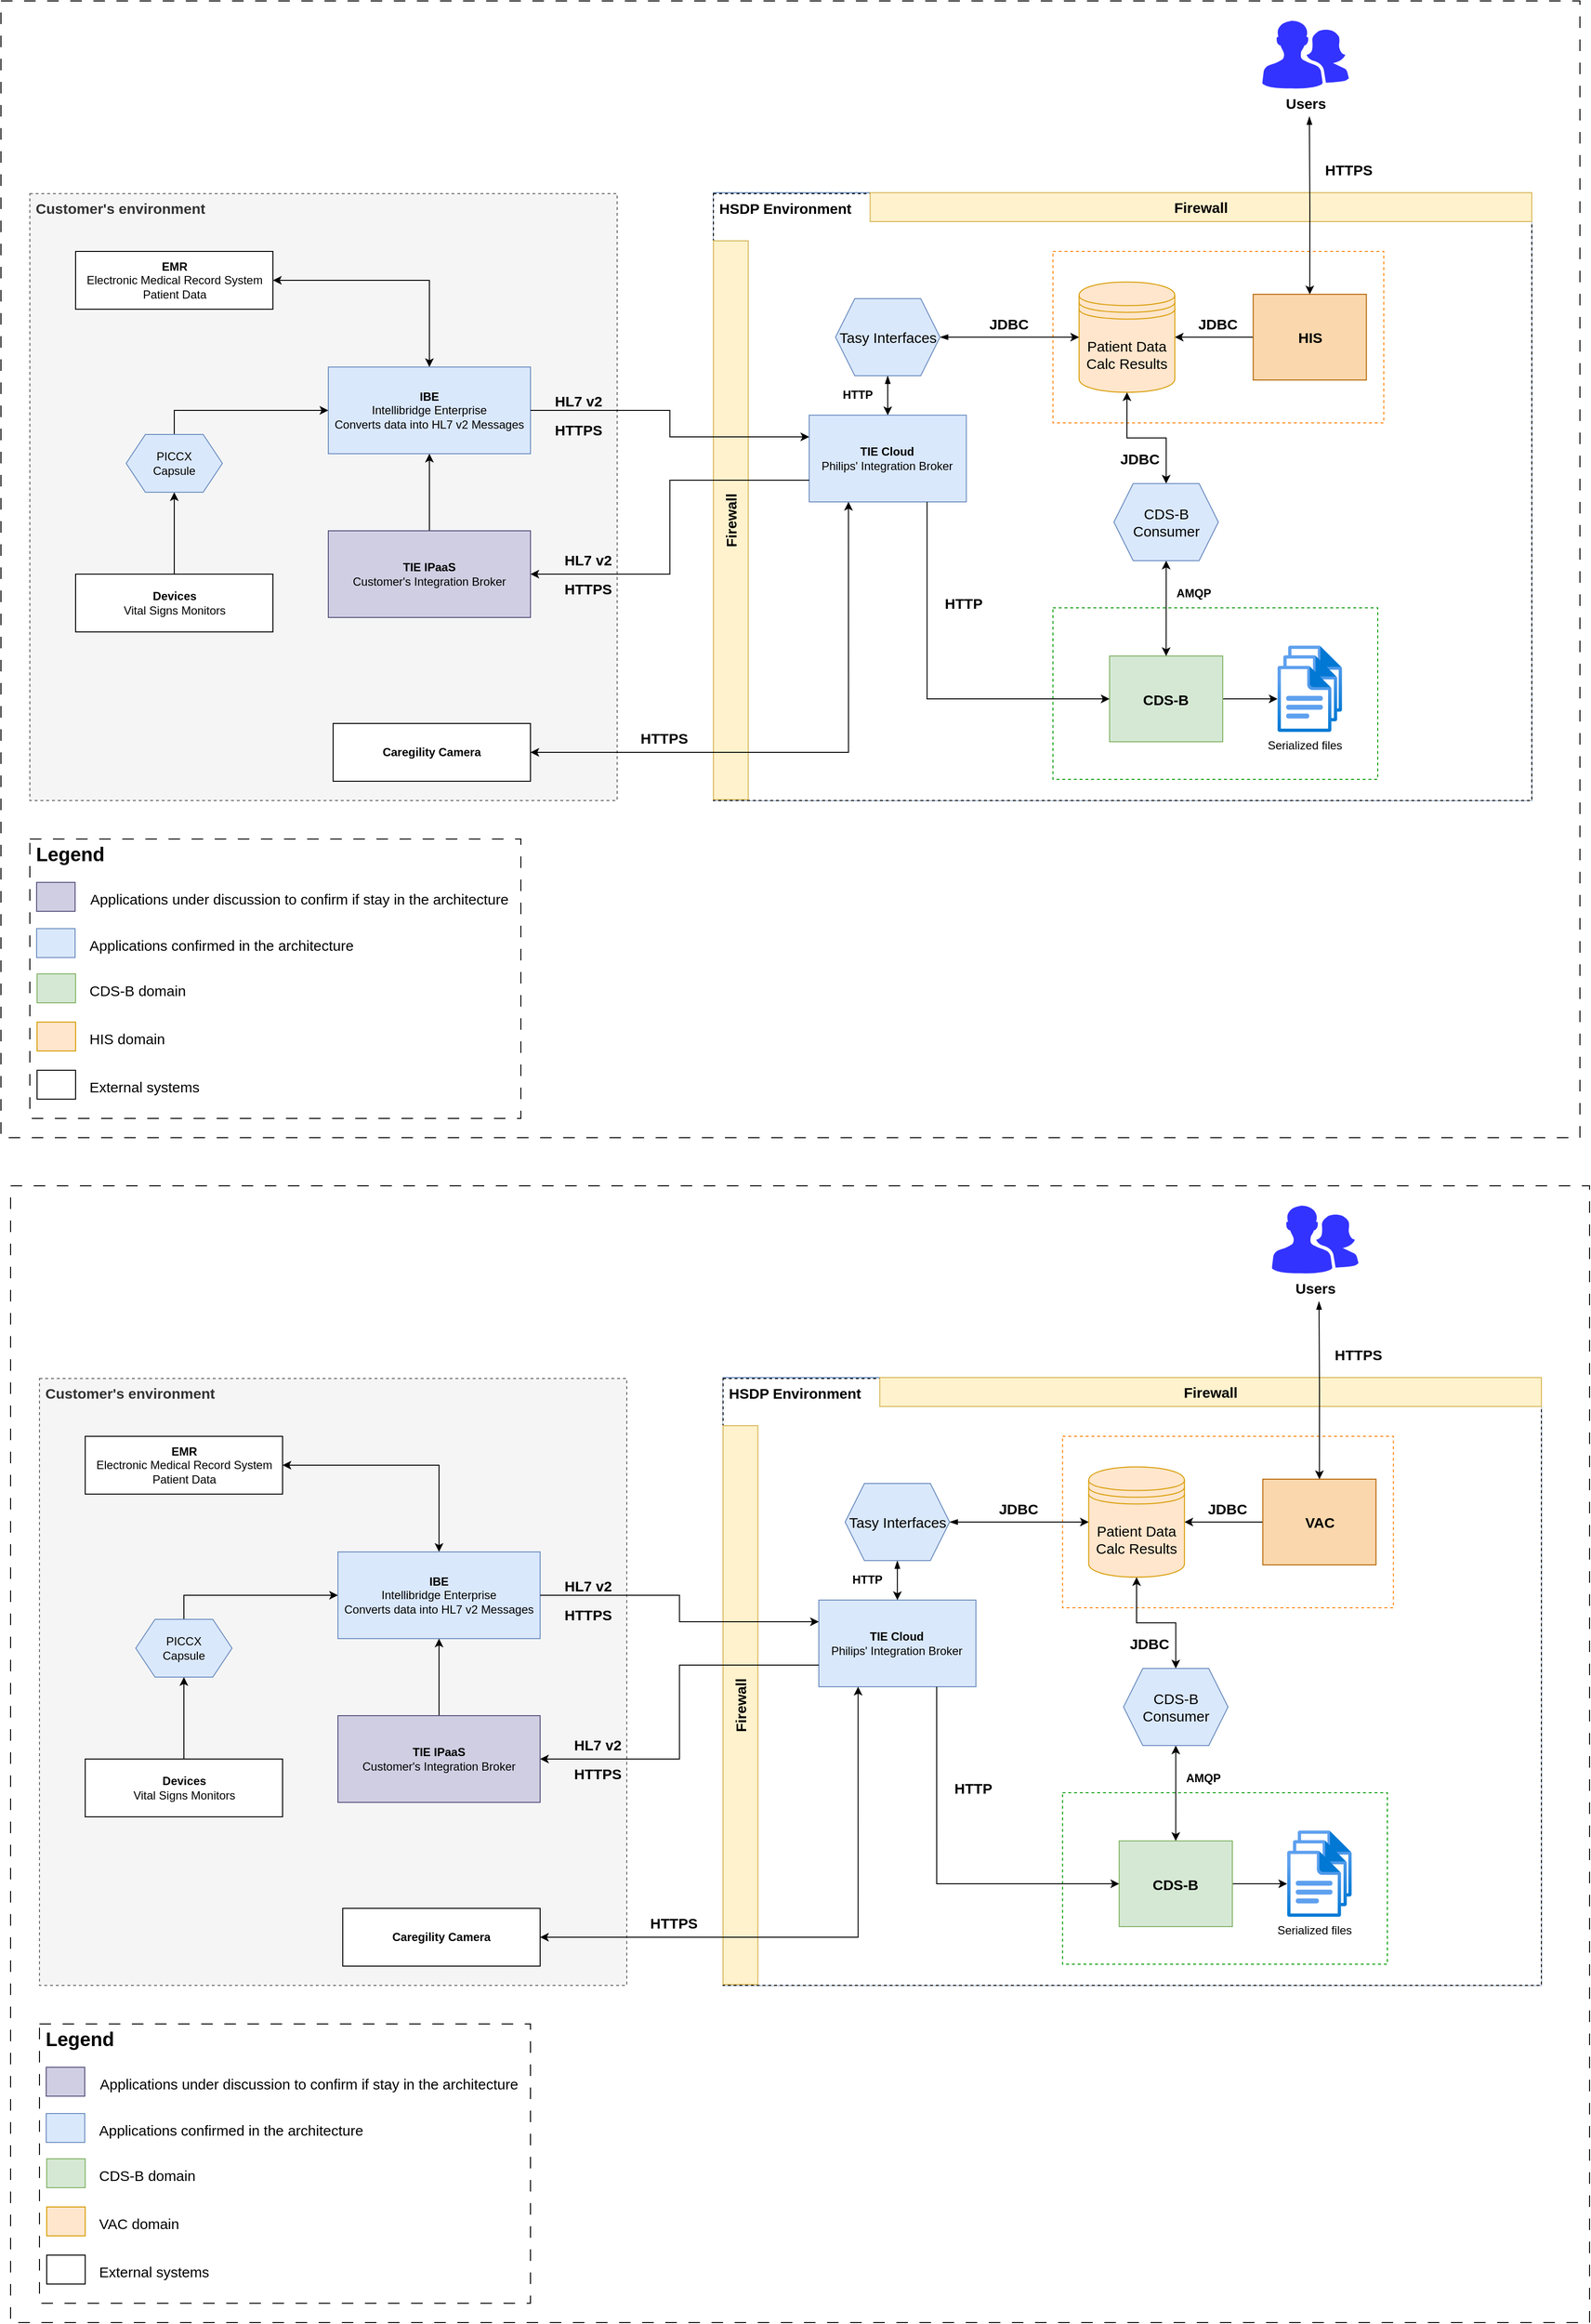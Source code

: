 <mxfile version="21.6.5" type="github">
  <diagram name="Page-1" id="2rehOZDOLB7oGoRyjfem">
    <mxGraphModel dx="1975" dy="1828" grid="1" gridSize="10" guides="1" tooltips="1" connect="1" arrows="1" fold="1" page="1" pageScale="1" pageWidth="850" pageHeight="1100" math="0" shadow="0">
      <root>
        <mxCell id="0" />
        <mxCell id="1" parent="0" />
        <mxCell id="cWXUJNvMqhTuxY0X6Ky5-93" value="" style="rounded=0;whiteSpace=wrap;html=1;dashed=1;dashPattern=12 12;fontSize=15;" parent="1" vertex="1">
          <mxGeometry x="30" y="-130" width="1640" height="1180" as="geometry" />
        </mxCell>
        <mxCell id="cWXUJNvMqhTuxY0X6Ky5-92" value="" style="rounded=0;whiteSpace=wrap;html=1;fontSize=15;dashed=1;dashPattern=12 12;" parent="1" vertex="1">
          <mxGeometry x="60" y="740" width="510" height="290" as="geometry" />
        </mxCell>
        <mxCell id="k68854BvRvZbGaNbNRbs-1" value="&lt;font style=&quot;font-size: 15px;&quot;&gt;&lt;b&gt;&amp;nbsp;Customer&#39;s environment&lt;/b&gt;&lt;/font&gt;" style="rounded=0;whiteSpace=wrap;html=1;dashed=1;horizontal=1;verticalAlign=top;align=left;fillColor=#f5f5f5;strokeColor=#666666;fontColor=#333333;" parent="1" vertex="1">
          <mxGeometry x="60" y="70" width="610" height="630" as="geometry" />
        </mxCell>
        <mxCell id="k68854BvRvZbGaNbNRbs-8" style="edgeStyle=orthogonalEdgeStyle;rounded=0;orthogonalLoop=1;jettySize=auto;html=1;entryX=0.5;entryY=0;entryDx=0;entryDy=0;fillColor=#f8cecc;strokeColor=#000000;startArrow=classic;startFill=1;" parent="1" source="k68854BvRvZbGaNbNRbs-2" target="k68854BvRvZbGaNbNRbs-6" edge="1">
          <mxGeometry relative="1" as="geometry" />
        </mxCell>
        <mxCell id="k68854BvRvZbGaNbNRbs-2" value="&lt;b&gt;EMR&lt;br&gt;&lt;/b&gt;Electronic Medical Record System&lt;br&gt;Patient Data" style="rounded=0;whiteSpace=wrap;html=1;" parent="1" vertex="1">
          <mxGeometry x="107.5" y="130" width="205" height="60" as="geometry" />
        </mxCell>
        <mxCell id="k68854BvRvZbGaNbNRbs-5" style="edgeStyle=orthogonalEdgeStyle;rounded=0;orthogonalLoop=1;jettySize=auto;html=1;entryX=0.5;entryY=1;entryDx=0;entryDy=0;fillColor=#f8cecc;strokeColor=#000000;" parent="1" source="k68854BvRvZbGaNbNRbs-3" target="k68854BvRvZbGaNbNRbs-4" edge="1">
          <mxGeometry relative="1" as="geometry">
            <Array as="points" />
          </mxGeometry>
        </mxCell>
        <mxCell id="k68854BvRvZbGaNbNRbs-3" value="&lt;b&gt;Devices&lt;br&gt;&lt;/b&gt;Vital Signs Monitors" style="rounded=0;whiteSpace=wrap;html=1;" parent="1" vertex="1">
          <mxGeometry x="107.5" y="465" width="205" height="60" as="geometry" />
        </mxCell>
        <mxCell id="cWXUJNvMqhTuxY0X6Ky5-71" style="edgeStyle=orthogonalEdgeStyle;rounded=0;orthogonalLoop=1;jettySize=auto;html=1;entryX=0;entryY=0.5;entryDx=0;entryDy=0;strokeColor=#000000;startArrow=none;startFill=0;endArrow=classic;endFill=1;exitX=0.5;exitY=0;exitDx=0;exitDy=0;" parent="1" source="k68854BvRvZbGaNbNRbs-4" target="k68854BvRvZbGaNbNRbs-6" edge="1">
          <mxGeometry relative="1" as="geometry" />
        </mxCell>
        <mxCell id="k68854BvRvZbGaNbNRbs-4" value="PICCX&lt;br&gt;Capsule" style="shape=hexagon;perimeter=hexagonPerimeter2;whiteSpace=wrap;html=1;fixedSize=1;fillColor=#dae8fc;strokeColor=#6c8ebf;" parent="1" vertex="1">
          <mxGeometry x="160" y="320" width="100" height="60" as="geometry" />
        </mxCell>
        <mxCell id="k68854BvRvZbGaNbNRbs-6" value="&lt;b&gt;IBE&lt;/b&gt;&lt;br&gt;Intellibridge Enterprise&lt;br&gt;Converts data into HL7 v2 Messages" style="rounded=0;whiteSpace=wrap;html=1;fillColor=#dae8fc;strokeColor=#6c8ebf;" parent="1" vertex="1">
          <mxGeometry x="370" y="250" width="210" height="90" as="geometry" />
        </mxCell>
        <mxCell id="I-x-Cp7kE_9jcDLrZ3TF-1" style="edgeStyle=orthogonalEdgeStyle;rounded=0;orthogonalLoop=1;jettySize=auto;html=1;entryX=0.5;entryY=1;entryDx=0;entryDy=0;" edge="1" parent="1" source="k68854BvRvZbGaNbNRbs-9" target="k68854BvRvZbGaNbNRbs-6">
          <mxGeometry relative="1" as="geometry" />
        </mxCell>
        <mxCell id="k68854BvRvZbGaNbNRbs-9" value="&lt;b&gt;TIE IPaaS&lt;/b&gt;&lt;br&gt;Customer&#39;s Integration Broker" style="rounded=0;whiteSpace=wrap;html=1;fillColor=#d0cee2;strokeColor=#56517e;" parent="1" vertex="1">
          <mxGeometry x="370" y="420" width="210" height="90" as="geometry" />
        </mxCell>
        <mxCell id="k68854BvRvZbGaNbNRbs-17" value="" style="group;fillColor=#dae8fc;strokeColor=#6c8ebf;" parent="1" vertex="1" connectable="0">
          <mxGeometry x="770" y="69" width="850" height="631" as="geometry" />
        </mxCell>
        <mxCell id="k68854BvRvZbGaNbNRbs-13" value="&lt;b&gt;&lt;font style=&quot;font-size: 15px;&quot;&gt;&amp;nbsp;HSDP Environment&lt;/font&gt;&lt;/b&gt;" style="rounded=0;whiteSpace=wrap;html=1;dashed=1;horizontal=1;verticalAlign=top;align=left;" parent="k68854BvRvZbGaNbNRbs-17" vertex="1">
          <mxGeometry y="1" width="850" height="630" as="geometry" />
        </mxCell>
        <mxCell id="k68854BvRvZbGaNbNRbs-15" value="&lt;font style=&quot;font-size: 15px;&quot;&gt;&lt;b&gt;Firewall&lt;/b&gt;&lt;/font&gt;" style="rounded=0;whiteSpace=wrap;html=1;fontSize=10;horizontal=0;fillColor=#fff2cc;strokeColor=#d6b656;" parent="k68854BvRvZbGaNbNRbs-17" vertex="1">
          <mxGeometry y="50" width="36.17" height="580" as="geometry" />
        </mxCell>
        <mxCell id="k68854BvRvZbGaNbNRbs-16" value="&lt;font style=&quot;font-size: 15px;&quot;&gt;&lt;b&gt;Firewall&lt;/b&gt;&lt;/font&gt;" style="rounded=0;whiteSpace=wrap;html=1;fontSize=10;horizontal=1;fillColor=#fff2cc;strokeColor=#d6b656;" parent="k68854BvRvZbGaNbNRbs-17" vertex="1">
          <mxGeometry x="162.766" width="687.234" height="30" as="geometry" />
        </mxCell>
        <mxCell id="k68854BvRvZbGaNbNRbs-14" value="&lt;b&gt;TIE Cloud&lt;/b&gt;&lt;br&gt;Philips&#39; Integration Broker" style="rounded=0;whiteSpace=wrap;html=1;fillColor=#dae8fc;strokeColor=#6c8ebf;" parent="k68854BvRvZbGaNbNRbs-17" vertex="1">
          <mxGeometry x="99.468" y="231" width="163.209" height="90" as="geometry" />
        </mxCell>
        <mxCell id="k68854BvRvZbGaNbNRbs-28" value="" style="rounded=0;whiteSpace=wrap;html=1;fontSize=15;fontColor=#000000;dashed=1;strokeColor=#FF8000;" parent="k68854BvRvZbGaNbNRbs-17" vertex="1">
          <mxGeometry x="352.66" y="61" width="343.617" height="178" as="geometry" />
        </mxCell>
        <mxCell id="k68854BvRvZbGaNbNRbs-31" style="edgeStyle=orthogonalEdgeStyle;rounded=0;orthogonalLoop=1;jettySize=auto;html=1;entryX=1;entryY=0.5;entryDx=0;entryDy=0;fontSize=15;fontColor=#000000;" parent="k68854BvRvZbGaNbNRbs-17" source="k68854BvRvZbGaNbNRbs-29" target="k68854BvRvZbGaNbNRbs-30" edge="1">
          <mxGeometry relative="1" as="geometry" />
        </mxCell>
        <mxCell id="k68854BvRvZbGaNbNRbs-29" value="&lt;b&gt;HIS&lt;/b&gt;" style="rounded=0;whiteSpace=wrap;html=1;fontSize=15;fillColor=#fad7ac;strokeColor=#b46504;" parent="k68854BvRvZbGaNbNRbs-17" vertex="1">
          <mxGeometry x="560.638" y="105.5" width="117.553" height="89" as="geometry" />
        </mxCell>
        <mxCell id="k68854BvRvZbGaNbNRbs-30" value="Patient Data&lt;br&gt;Calc Results" style="shape=datastore;whiteSpace=wrap;html=1;fontSize=15;fillColor=#ffe6cc;strokeColor=#d79b00;" parent="k68854BvRvZbGaNbNRbs-17" vertex="1">
          <mxGeometry x="379.787" y="92.75" width="99.468" height="114.5" as="geometry" />
        </mxCell>
        <mxCell id="k68854BvRvZbGaNbNRbs-32" value="&lt;b&gt;JDBC&lt;/b&gt;" style="text;html=1;strokeColor=none;fillColor=none;align=center;verticalAlign=middle;whiteSpace=wrap;rounded=0;fontSize=15;fontColor=#000000;" parent="k68854BvRvZbGaNbNRbs-17" vertex="1">
          <mxGeometry x="497.34" y="121" width="54.255" height="30" as="geometry" />
        </mxCell>
        <mxCell id="k68854BvRvZbGaNbNRbs-33" value="" style="rounded=0;whiteSpace=wrap;html=1;fontSize=15;fontColor=#000000;dashed=1;strokeColor=#009900;" parent="k68854BvRvZbGaNbNRbs-17" vertex="1">
          <mxGeometry x="352.66" y="431" width="337.34" height="178" as="geometry" />
        </mxCell>
        <mxCell id="eL5gJCXLeCchbwgY8hE5-12" style="edgeStyle=orthogonalEdgeStyle;rounded=0;orthogonalLoop=1;jettySize=auto;html=1;exitX=1;exitY=0.5;exitDx=0;exitDy=0;" parent="k68854BvRvZbGaNbNRbs-17" source="k68854BvRvZbGaNbNRbs-34" target="eL5gJCXLeCchbwgY8hE5-9" edge="1">
          <mxGeometry relative="1" as="geometry" />
        </mxCell>
        <mxCell id="k68854BvRvZbGaNbNRbs-34" value="&lt;b&gt;CDS-B&lt;/b&gt;" style="rounded=0;whiteSpace=wrap;html=1;fontSize=15;fillColor=#d5e8d4;strokeColor=#82b366;" parent="k68854BvRvZbGaNbNRbs-17" vertex="1">
          <mxGeometry x="411.437" y="481" width="117.553" height="89" as="geometry" />
        </mxCell>
        <mxCell id="k68854BvRvZbGaNbNRbs-37" style="edgeStyle=orthogonalEdgeStyle;rounded=0;orthogonalLoop=1;jettySize=auto;html=1;exitX=1;exitY=0.5;exitDx=0;exitDy=0;entryX=0;entryY=0.5;entryDx=0;entryDy=0;fontSize=15;fontColor=#000000;startArrow=blockThin;startFill=1;" parent="k68854BvRvZbGaNbNRbs-17" source="k68854BvRvZbGaNbNRbs-36" target="k68854BvRvZbGaNbNRbs-30" edge="1">
          <mxGeometry relative="1" as="geometry" />
        </mxCell>
        <mxCell id="k68854BvRvZbGaNbNRbs-38" style="edgeStyle=orthogonalEdgeStyle;rounded=0;orthogonalLoop=1;jettySize=auto;html=1;entryX=0.5;entryY=0;entryDx=0;entryDy=0;fontSize=15;fontColor=#000000;startArrow=blockThin;startFill=1;" parent="k68854BvRvZbGaNbNRbs-17" source="k68854BvRvZbGaNbNRbs-36" target="k68854BvRvZbGaNbNRbs-14" edge="1">
          <mxGeometry relative="1" as="geometry" />
        </mxCell>
        <mxCell id="k68854BvRvZbGaNbNRbs-36" value="Tasy Interfaces" style="shape=hexagon;perimeter=hexagonPerimeter2;whiteSpace=wrap;html=1;fixedSize=1;fontSize=15;fillColor=#dae8fc;strokeColor=#6c8ebf;" parent="k68854BvRvZbGaNbNRbs-17" vertex="1">
          <mxGeometry x="126.813" y="110" width="108.511" height="80" as="geometry" />
        </mxCell>
        <mxCell id="eL5gJCXLeCchbwgY8hE5-10" value="" style="group" parent="k68854BvRvZbGaNbNRbs-17" vertex="1" connectable="0">
          <mxGeometry x="585.91" y="470" width="67" height="90" as="geometry" />
        </mxCell>
        <mxCell id="eL5gJCXLeCchbwgY8hE5-6" value="" style="aspect=fixed;html=1;points=[];align=center;image;fontSize=12;image=img/lib/azure2/general/File.svg;fillColor=#3333FF;" parent="eL5gJCXLeCchbwgY8hE5-10" vertex="1">
          <mxGeometry x="11" width="56.0" height="69" as="geometry" />
        </mxCell>
        <mxCell id="eL5gJCXLeCchbwgY8hE5-7" value="" style="aspect=fixed;html=1;points=[];align=center;image;fontSize=12;image=img/lib/azure2/general/File.svg;fillColor=#3333FF;" parent="eL5gJCXLeCchbwgY8hE5-10" vertex="1">
          <mxGeometry x="6" y="10" width="56.0" height="69" as="geometry" />
        </mxCell>
        <mxCell id="eL5gJCXLeCchbwgY8hE5-9" value="Serialized files" style="aspect=fixed;html=1;points=[];align=center;image;fontSize=12;image=img/lib/azure2/general/File.svg;fillColor=#3333FF;" parent="eL5gJCXLeCchbwgY8hE5-10" vertex="1">
          <mxGeometry y="21" width="56.0" height="69" as="geometry" />
        </mxCell>
        <mxCell id="cWXUJNvMqhTuxY0X6Ky5-34" style="edgeStyle=orthogonalEdgeStyle;rounded=0;orthogonalLoop=1;jettySize=auto;html=1;entryX=0.5;entryY=1;entryDx=0;entryDy=0;startArrow=classic;startFill=1;fillColor=#f8cecc;strokeColor=#000000;" parent="k68854BvRvZbGaNbNRbs-17" source="cWXUJNvMqhTuxY0X6Ky5-32" target="k68854BvRvZbGaNbNRbs-30" edge="1">
          <mxGeometry relative="1" as="geometry" />
        </mxCell>
        <mxCell id="cWXUJNvMqhTuxY0X6Ky5-36" style="edgeStyle=orthogonalEdgeStyle;rounded=0;orthogonalLoop=1;jettySize=auto;html=1;entryX=0.5;entryY=0;entryDx=0;entryDy=0;startArrow=classic;startFill=1;strokeColor=#000000;" parent="k68854BvRvZbGaNbNRbs-17" source="cWXUJNvMqhTuxY0X6Ky5-32" target="k68854BvRvZbGaNbNRbs-34" edge="1">
          <mxGeometry relative="1" as="geometry" />
        </mxCell>
        <mxCell id="cWXUJNvMqhTuxY0X6Ky5-32" value="CDS-B Consumer" style="shape=hexagon;perimeter=hexagonPerimeter2;whiteSpace=wrap;html=1;fixedSize=1;fontSize=15;fillColor=#dae8fc;strokeColor=#6c8ebf;" parent="k68854BvRvZbGaNbNRbs-17" vertex="1">
          <mxGeometry x="415.963" y="302" width="108.511" height="80" as="geometry" />
        </mxCell>
        <mxCell id="cWXUJNvMqhTuxY0X6Ky5-37" value="&lt;b&gt;AMQP&lt;/b&gt;" style="text;html=1;strokeColor=none;fillColor=none;align=center;verticalAlign=middle;whiteSpace=wrap;rounded=0;" parent="k68854BvRvZbGaNbNRbs-17" vertex="1">
          <mxGeometry x="468.99" y="401" width="60" height="30" as="geometry" />
        </mxCell>
        <mxCell id="cWXUJNvMqhTuxY0X6Ky5-39" value="&lt;b&gt;HTTP&lt;/b&gt;" style="text;html=1;strokeColor=none;fillColor=none;align=center;verticalAlign=middle;whiteSpace=wrap;rounded=0;" parent="k68854BvRvZbGaNbNRbs-17" vertex="1">
          <mxGeometry x="120" y="194.5" width="60" height="30" as="geometry" />
        </mxCell>
        <mxCell id="cWXUJNvMqhTuxY0X6Ky5-41" value="&lt;b&gt;JDBC&lt;/b&gt;" style="text;html=1;strokeColor=none;fillColor=none;align=center;verticalAlign=middle;whiteSpace=wrap;rounded=0;fontSize=15;fontColor=#000000;" parent="k68854BvRvZbGaNbNRbs-17" vertex="1">
          <mxGeometry x="280.0" y="121" width="54.255" height="30" as="geometry" />
        </mxCell>
        <mxCell id="cWXUJNvMqhTuxY0X6Ky5-70" value="&lt;b&gt;JDBC&lt;/b&gt;" style="text;html=1;strokeColor=none;fillColor=none;align=center;verticalAlign=middle;whiteSpace=wrap;rounded=0;fontSize=15;fontColor=#000000;" parent="k68854BvRvZbGaNbNRbs-17" vertex="1">
          <mxGeometry x="415.96" y="261" width="54.255" height="30" as="geometry" />
        </mxCell>
        <mxCell id="I-x-Cp7kE_9jcDLrZ3TF-5" style="edgeStyle=orthogonalEdgeStyle;rounded=0;orthogonalLoop=1;jettySize=auto;html=1;exitX=0.75;exitY=1;exitDx=0;exitDy=0;entryX=0;entryY=0.5;entryDx=0;entryDy=0;" edge="1" parent="k68854BvRvZbGaNbNRbs-17" source="k68854BvRvZbGaNbNRbs-14" target="k68854BvRvZbGaNbNRbs-34">
          <mxGeometry relative="1" as="geometry" />
        </mxCell>
        <mxCell id="I-x-Cp7kE_9jcDLrZ3TF-6" value="&lt;b&gt;HTTP&lt;/b&gt;" style="text;html=1;strokeColor=none;fillColor=none;align=center;verticalAlign=middle;whiteSpace=wrap;rounded=0;fontSize=15;fontColor=#000000;" vertex="1" parent="k68854BvRvZbGaNbNRbs-17">
          <mxGeometry x="230" y="411" width="60" height="30" as="geometry" />
        </mxCell>
        <mxCell id="k68854BvRvZbGaNbNRbs-18" style="edgeStyle=orthogonalEdgeStyle;rounded=0;orthogonalLoop=1;jettySize=auto;html=1;entryX=0;entryY=0.75;entryDx=0;entryDy=0;fontSize=15;fontColor=#000000;startArrow=classic;startFill=1;endArrow=none;endFill=0;" parent="1" source="k68854BvRvZbGaNbNRbs-9" target="k68854BvRvZbGaNbNRbs-14" edge="1">
          <mxGeometry relative="1" as="geometry" />
        </mxCell>
        <mxCell id="k68854BvRvZbGaNbNRbs-19" value="&lt;b&gt;HL7 v2&lt;/b&gt;" style="text;html=1;strokeColor=none;fillColor=none;align=center;verticalAlign=middle;whiteSpace=wrap;rounded=0;fontSize=15;fontColor=#000000;" parent="1" vertex="1">
          <mxGeometry x="610" y="435" width="60" height="30" as="geometry" />
        </mxCell>
        <mxCell id="k68854BvRvZbGaNbNRbs-22" value="&lt;b&gt;HTTPS&lt;/b&gt;" style="text;html=1;strokeColor=none;fillColor=none;align=center;verticalAlign=middle;whiteSpace=wrap;rounded=0;fontSize=15;fontColor=#000000;" parent="1" vertex="1">
          <mxGeometry x="610" y="465" width="60" height="30" as="geometry" />
        </mxCell>
        <mxCell id="k68854BvRvZbGaNbNRbs-40" style="edgeStyle=orthogonalEdgeStyle;rounded=0;orthogonalLoop=1;jettySize=auto;html=1;entryX=0.5;entryY=0;entryDx=0;entryDy=0;fontSize=15;fontColor=#000000;startArrow=blockThin;startFill=1;" parent="1" target="k68854BvRvZbGaNbNRbs-29" edge="1">
          <mxGeometry relative="1" as="geometry">
            <mxPoint x="1389" y="-10" as="sourcePoint" />
          </mxGeometry>
        </mxCell>
        <mxCell id="k68854BvRvZbGaNbNRbs-39" value="&lt;b&gt;Users&lt;/b&gt;" style="verticalLabelPosition=bottom;sketch=0;html=1;fillColor=#3333FF;strokeColor=none;verticalAlign=top;pointerEvents=1;align=center;shape=mxgraph.cisco_safe.people_places_things_icons.icon2;fontSize=15;fontColor=#000000;" parent="1" vertex="1">
          <mxGeometry x="1340" y="-110" width="90" height="71" as="geometry" />
        </mxCell>
        <mxCell id="k68854BvRvZbGaNbNRbs-41" value="&lt;b&gt;HTTPS&lt;/b&gt;" style="text;html=1;strokeColor=none;fillColor=none;align=center;verticalAlign=middle;whiteSpace=wrap;rounded=0;fontSize=15;fontColor=#000000;" parent="1" vertex="1">
          <mxGeometry x="1400" y="30" width="60" height="30" as="geometry" />
        </mxCell>
        <mxCell id="cWXUJNvMqhTuxY0X6Ky5-2" style="edgeStyle=orthogonalEdgeStyle;rounded=0;orthogonalLoop=1;jettySize=auto;html=1;entryX=0.25;entryY=1;entryDx=0;entryDy=0;startArrow=classic;startFill=1;" parent="1" source="cWXUJNvMqhTuxY0X6Ky5-1" target="k68854BvRvZbGaNbNRbs-14" edge="1">
          <mxGeometry relative="1" as="geometry" />
        </mxCell>
        <mxCell id="cWXUJNvMqhTuxY0X6Ky5-1" value="&lt;b&gt;Caregility Camera&lt;/b&gt;" style="rounded=0;whiteSpace=wrap;html=1;" parent="1" vertex="1">
          <mxGeometry x="375" y="620" width="205" height="60" as="geometry" />
        </mxCell>
        <mxCell id="cWXUJNvMqhTuxY0X6Ky5-4" value="&lt;b&gt;HTTPS&lt;/b&gt;" style="text;html=1;strokeColor=none;fillColor=none;align=center;verticalAlign=middle;whiteSpace=wrap;rounded=0;fontSize=15;fontColor=#000000;" parent="1" vertex="1">
          <mxGeometry x="689" y="620" width="60" height="30" as="geometry" />
        </mxCell>
        <mxCell id="cWXUJNvMqhTuxY0X6Ky5-75" value="&lt;font style=&quot;font-size: 20px;&quot;&gt;&lt;b&gt;Legend&lt;/b&gt;&lt;/font&gt;" style="text;html=1;strokeColor=none;fillColor=none;align=center;verticalAlign=middle;whiteSpace=wrap;rounded=0;" parent="1" vertex="1">
          <mxGeometry x="72" y="740" width="60" height="30" as="geometry" />
        </mxCell>
        <mxCell id="cWXUJNvMqhTuxY0X6Ky5-76" value="" style="rounded=0;whiteSpace=wrap;html=1;fillColor=#d0cee2;strokeColor=#56517e;" parent="1" vertex="1">
          <mxGeometry x="67" y="785" width="40" height="30" as="geometry" />
        </mxCell>
        <mxCell id="cWXUJNvMqhTuxY0X6Ky5-77" value="&lt;font style=&quot;font-size: 15px;&quot;&gt;Applications under discussion to confirm if stay in the architecture&lt;/font&gt;" style="text;html=1;strokeColor=none;fillColor=none;align=center;verticalAlign=middle;whiteSpace=wrap;rounded=0;fontSize=20;" parent="1" vertex="1">
          <mxGeometry x="120" y="785" width="440" height="30" as="geometry" />
        </mxCell>
        <mxCell id="cWXUJNvMqhTuxY0X6Ky5-80" value="" style="rounded=0;whiteSpace=wrap;html=1;fillColor=#dae8fc;strokeColor=#6c8ebf;" parent="1" vertex="1">
          <mxGeometry x="67" y="833" width="40" height="30" as="geometry" />
        </mxCell>
        <mxCell id="cWXUJNvMqhTuxY0X6Ky5-81" value="&lt;font style=&quot;font-size: 15px;&quot;&gt;Applications confirmed in the architecture&lt;/font&gt;" style="text;html=1;strokeColor=none;fillColor=none;align=left;verticalAlign=middle;whiteSpace=wrap;rounded=0;fontSize=20;" parent="1" vertex="1">
          <mxGeometry x="120" y="833" width="418" height="30" as="geometry" />
        </mxCell>
        <mxCell id="cWXUJNvMqhTuxY0X6Ky5-83" value="" style="rounded=0;whiteSpace=wrap;html=1;fillColor=#d5e8d4;strokeColor=#82b366;" parent="1" vertex="1">
          <mxGeometry x="67.5" y="880" width="40" height="30" as="geometry" />
        </mxCell>
        <mxCell id="cWXUJNvMqhTuxY0X6Ky5-84" value="&lt;font style=&quot;font-size: 15px;&quot;&gt;CDS-B domain&lt;/font&gt;" style="text;html=1;strokeColor=none;fillColor=none;align=left;verticalAlign=middle;whiteSpace=wrap;rounded=0;fontSize=20;" parent="1" vertex="1">
          <mxGeometry x="120" y="880" width="418" height="30" as="geometry" />
        </mxCell>
        <mxCell id="cWXUJNvMqhTuxY0X6Ky5-85" value="" style="rounded=0;whiteSpace=wrap;html=1;fillColor=#ffe6cc;strokeColor=#d79b00;" parent="1" vertex="1">
          <mxGeometry x="67.5" y="930" width="40" height="30" as="geometry" />
        </mxCell>
        <mxCell id="cWXUJNvMqhTuxY0X6Ky5-86" value="&lt;font style=&quot;font-size: 15px;&quot;&gt;HIS domain&lt;/font&gt;" style="text;html=1;strokeColor=none;fillColor=none;align=left;verticalAlign=middle;whiteSpace=wrap;rounded=0;fontSize=20;" parent="1" vertex="1">
          <mxGeometry x="120" y="930" width="418" height="30" as="geometry" />
        </mxCell>
        <mxCell id="cWXUJNvMqhTuxY0X6Ky5-88" value="" style="rounded=0;whiteSpace=wrap;html=1;" parent="1" vertex="1">
          <mxGeometry x="67.5" y="980" width="40" height="30" as="geometry" />
        </mxCell>
        <mxCell id="cWXUJNvMqhTuxY0X6Ky5-89" value="&lt;font style=&quot;font-size: 15px;&quot;&gt;External systems&lt;/font&gt;" style="text;html=1;strokeColor=none;fillColor=none;align=left;verticalAlign=middle;whiteSpace=wrap;rounded=0;fontSize=20;" parent="1" vertex="1">
          <mxGeometry x="120" y="980" width="418" height="30" as="geometry" />
        </mxCell>
        <mxCell id="I-x-Cp7kE_9jcDLrZ3TF-2" style="edgeStyle=orthogonalEdgeStyle;rounded=0;orthogonalLoop=1;jettySize=auto;html=1;entryX=0;entryY=0.25;entryDx=0;entryDy=0;" edge="1" parent="1" source="k68854BvRvZbGaNbNRbs-6" target="k68854BvRvZbGaNbNRbs-14">
          <mxGeometry relative="1" as="geometry" />
        </mxCell>
        <mxCell id="I-x-Cp7kE_9jcDLrZ3TF-3" value="&lt;b&gt;HTTPS&lt;/b&gt;" style="text;html=1;strokeColor=none;fillColor=none;align=center;verticalAlign=middle;whiteSpace=wrap;rounded=0;fontSize=15;fontColor=#000000;" vertex="1" parent="1">
          <mxGeometry x="600" y="300" width="60" height="30" as="geometry" />
        </mxCell>
        <mxCell id="I-x-Cp7kE_9jcDLrZ3TF-4" value="&lt;b&gt;HL7 v2&lt;/b&gt;" style="text;html=1;strokeColor=none;fillColor=none;align=center;verticalAlign=middle;whiteSpace=wrap;rounded=0;fontSize=15;fontColor=#000000;" vertex="1" parent="1">
          <mxGeometry x="600" y="270" width="60" height="30" as="geometry" />
        </mxCell>
        <mxCell id="I-x-Cp7kE_9jcDLrZ3TF-8" value="" style="rounded=0;whiteSpace=wrap;html=1;dashed=1;dashPattern=12 12;fontSize=15;" vertex="1" parent="1">
          <mxGeometry x="40" y="1100" width="1640" height="1180" as="geometry" />
        </mxCell>
        <mxCell id="I-x-Cp7kE_9jcDLrZ3TF-9" value="" style="rounded=0;whiteSpace=wrap;html=1;fontSize=15;dashed=1;dashPattern=12 12;" vertex="1" parent="1">
          <mxGeometry x="70" y="1970" width="510" height="290" as="geometry" />
        </mxCell>
        <mxCell id="I-x-Cp7kE_9jcDLrZ3TF-10" value="&lt;font style=&quot;font-size: 15px;&quot;&gt;&lt;b&gt;&amp;nbsp;Customer&#39;s environment&lt;/b&gt;&lt;/font&gt;" style="rounded=0;whiteSpace=wrap;html=1;dashed=1;horizontal=1;verticalAlign=top;align=left;fillColor=#f5f5f5;strokeColor=#666666;fontColor=#333333;" vertex="1" parent="1">
          <mxGeometry x="70" y="1300" width="610" height="630" as="geometry" />
        </mxCell>
        <mxCell id="I-x-Cp7kE_9jcDLrZ3TF-11" style="edgeStyle=orthogonalEdgeStyle;rounded=0;orthogonalLoop=1;jettySize=auto;html=1;entryX=0.5;entryY=0;entryDx=0;entryDy=0;fillColor=#f8cecc;strokeColor=#000000;startArrow=classic;startFill=1;" edge="1" parent="1" source="I-x-Cp7kE_9jcDLrZ3TF-12" target="I-x-Cp7kE_9jcDLrZ3TF-17">
          <mxGeometry relative="1" as="geometry" />
        </mxCell>
        <mxCell id="I-x-Cp7kE_9jcDLrZ3TF-12" value="&lt;b&gt;EMR&lt;br&gt;&lt;/b&gt;Electronic Medical Record System&lt;br&gt;Patient Data" style="rounded=0;whiteSpace=wrap;html=1;" vertex="1" parent="1">
          <mxGeometry x="117.5" y="1360" width="205" height="60" as="geometry" />
        </mxCell>
        <mxCell id="I-x-Cp7kE_9jcDLrZ3TF-13" style="edgeStyle=orthogonalEdgeStyle;rounded=0;orthogonalLoop=1;jettySize=auto;html=1;entryX=0.5;entryY=1;entryDx=0;entryDy=0;fillColor=#f8cecc;strokeColor=#000000;" edge="1" parent="1" source="I-x-Cp7kE_9jcDLrZ3TF-14" target="I-x-Cp7kE_9jcDLrZ3TF-16">
          <mxGeometry relative="1" as="geometry">
            <Array as="points" />
          </mxGeometry>
        </mxCell>
        <mxCell id="I-x-Cp7kE_9jcDLrZ3TF-14" value="&lt;b&gt;Devices&lt;br&gt;&lt;/b&gt;Vital Signs Monitors" style="rounded=0;whiteSpace=wrap;html=1;" vertex="1" parent="1">
          <mxGeometry x="117.5" y="1695" width="205" height="60" as="geometry" />
        </mxCell>
        <mxCell id="I-x-Cp7kE_9jcDLrZ3TF-15" style="edgeStyle=orthogonalEdgeStyle;rounded=0;orthogonalLoop=1;jettySize=auto;html=1;entryX=0;entryY=0.5;entryDx=0;entryDy=0;strokeColor=#000000;startArrow=none;startFill=0;endArrow=classic;endFill=1;exitX=0.5;exitY=0;exitDx=0;exitDy=0;" edge="1" parent="1" source="I-x-Cp7kE_9jcDLrZ3TF-16" target="I-x-Cp7kE_9jcDLrZ3TF-17">
          <mxGeometry relative="1" as="geometry" />
        </mxCell>
        <mxCell id="I-x-Cp7kE_9jcDLrZ3TF-16" value="PICCX&lt;br&gt;Capsule" style="shape=hexagon;perimeter=hexagonPerimeter2;whiteSpace=wrap;html=1;fixedSize=1;fillColor=#dae8fc;strokeColor=#6c8ebf;" vertex="1" parent="1">
          <mxGeometry x="170" y="1550" width="100" height="60" as="geometry" />
        </mxCell>
        <mxCell id="I-x-Cp7kE_9jcDLrZ3TF-17" value="&lt;b&gt;IBE&lt;/b&gt;&lt;br&gt;Intellibridge Enterprise&lt;br&gt;Converts data into HL7 v2 Messages" style="rounded=0;whiteSpace=wrap;html=1;fillColor=#dae8fc;strokeColor=#6c8ebf;" vertex="1" parent="1">
          <mxGeometry x="380" y="1480" width="210" height="90" as="geometry" />
        </mxCell>
        <mxCell id="I-x-Cp7kE_9jcDLrZ3TF-18" style="edgeStyle=orthogonalEdgeStyle;rounded=0;orthogonalLoop=1;jettySize=auto;html=1;entryX=0.5;entryY=1;entryDx=0;entryDy=0;" edge="1" parent="1" source="I-x-Cp7kE_9jcDLrZ3TF-19" target="I-x-Cp7kE_9jcDLrZ3TF-17">
          <mxGeometry relative="1" as="geometry" />
        </mxCell>
        <mxCell id="I-x-Cp7kE_9jcDLrZ3TF-19" value="&lt;b&gt;TIE IPaaS&lt;/b&gt;&lt;br&gt;Customer&#39;s Integration Broker" style="rounded=0;whiteSpace=wrap;html=1;fillColor=#d0cee2;strokeColor=#56517e;" vertex="1" parent="1">
          <mxGeometry x="380" y="1650" width="210" height="90" as="geometry" />
        </mxCell>
        <mxCell id="I-x-Cp7kE_9jcDLrZ3TF-20" value="" style="group;fillColor=#dae8fc;strokeColor=#6c8ebf;" vertex="1" connectable="0" parent="1">
          <mxGeometry x="780" y="1299" width="850" height="631" as="geometry" />
        </mxCell>
        <mxCell id="I-x-Cp7kE_9jcDLrZ3TF-21" value="&lt;b&gt;&lt;font style=&quot;font-size: 15px;&quot;&gt;&amp;nbsp;HSDP Environment&lt;/font&gt;&lt;/b&gt;" style="rounded=0;whiteSpace=wrap;html=1;dashed=1;horizontal=1;verticalAlign=top;align=left;" vertex="1" parent="I-x-Cp7kE_9jcDLrZ3TF-20">
          <mxGeometry y="1" width="850" height="630" as="geometry" />
        </mxCell>
        <mxCell id="I-x-Cp7kE_9jcDLrZ3TF-22" value="&lt;font style=&quot;font-size: 15px;&quot;&gt;&lt;b&gt;Firewall&lt;/b&gt;&lt;/font&gt;" style="rounded=0;whiteSpace=wrap;html=1;fontSize=10;horizontal=0;fillColor=#fff2cc;strokeColor=#d6b656;" vertex="1" parent="I-x-Cp7kE_9jcDLrZ3TF-20">
          <mxGeometry y="50" width="36.17" height="580" as="geometry" />
        </mxCell>
        <mxCell id="I-x-Cp7kE_9jcDLrZ3TF-23" value="&lt;font style=&quot;font-size: 15px;&quot;&gt;&lt;b&gt;Firewall&lt;/b&gt;&lt;/font&gt;" style="rounded=0;whiteSpace=wrap;html=1;fontSize=10;horizontal=1;fillColor=#fff2cc;strokeColor=#d6b656;" vertex="1" parent="I-x-Cp7kE_9jcDLrZ3TF-20">
          <mxGeometry x="162.766" width="687.234" height="30" as="geometry" />
        </mxCell>
        <mxCell id="I-x-Cp7kE_9jcDLrZ3TF-24" value="&lt;b&gt;TIE Cloud&lt;/b&gt;&lt;br&gt;Philips&#39; Integration Broker" style="rounded=0;whiteSpace=wrap;html=1;fillColor=#dae8fc;strokeColor=#6c8ebf;" vertex="1" parent="I-x-Cp7kE_9jcDLrZ3TF-20">
          <mxGeometry x="99.468" y="231" width="163.209" height="90" as="geometry" />
        </mxCell>
        <mxCell id="I-x-Cp7kE_9jcDLrZ3TF-25" value="" style="rounded=0;whiteSpace=wrap;html=1;fontSize=15;fontColor=#000000;dashed=1;strokeColor=#FF8000;" vertex="1" parent="I-x-Cp7kE_9jcDLrZ3TF-20">
          <mxGeometry x="352.66" y="61" width="343.617" height="178" as="geometry" />
        </mxCell>
        <mxCell id="I-x-Cp7kE_9jcDLrZ3TF-26" style="edgeStyle=orthogonalEdgeStyle;rounded=0;orthogonalLoop=1;jettySize=auto;html=1;entryX=1;entryY=0.5;entryDx=0;entryDy=0;fontSize=15;fontColor=#000000;" edge="1" parent="I-x-Cp7kE_9jcDLrZ3TF-20" source="I-x-Cp7kE_9jcDLrZ3TF-27" target="I-x-Cp7kE_9jcDLrZ3TF-28">
          <mxGeometry relative="1" as="geometry" />
        </mxCell>
        <mxCell id="I-x-Cp7kE_9jcDLrZ3TF-27" value="&lt;b&gt;VAC&lt;/b&gt;" style="rounded=0;whiteSpace=wrap;html=1;fontSize=15;fillColor=#fad7ac;strokeColor=#b46504;" vertex="1" parent="I-x-Cp7kE_9jcDLrZ3TF-20">
          <mxGeometry x="560.638" y="105.5" width="117.553" height="89" as="geometry" />
        </mxCell>
        <mxCell id="I-x-Cp7kE_9jcDLrZ3TF-28" value="Patient Data&lt;br&gt;Calc Results" style="shape=datastore;whiteSpace=wrap;html=1;fontSize=15;fillColor=#ffe6cc;strokeColor=#d79b00;" vertex="1" parent="I-x-Cp7kE_9jcDLrZ3TF-20">
          <mxGeometry x="379.787" y="92.75" width="99.468" height="114.5" as="geometry" />
        </mxCell>
        <mxCell id="I-x-Cp7kE_9jcDLrZ3TF-29" value="&lt;b&gt;JDBC&lt;/b&gt;" style="text;html=1;strokeColor=none;fillColor=none;align=center;verticalAlign=middle;whiteSpace=wrap;rounded=0;fontSize=15;fontColor=#000000;" vertex="1" parent="I-x-Cp7kE_9jcDLrZ3TF-20">
          <mxGeometry x="497.34" y="121" width="54.255" height="30" as="geometry" />
        </mxCell>
        <mxCell id="I-x-Cp7kE_9jcDLrZ3TF-30" value="" style="rounded=0;whiteSpace=wrap;html=1;fontSize=15;fontColor=#000000;dashed=1;strokeColor=#009900;" vertex="1" parent="I-x-Cp7kE_9jcDLrZ3TF-20">
          <mxGeometry x="352.66" y="431" width="337.34" height="178" as="geometry" />
        </mxCell>
        <mxCell id="I-x-Cp7kE_9jcDLrZ3TF-31" style="edgeStyle=orthogonalEdgeStyle;rounded=0;orthogonalLoop=1;jettySize=auto;html=1;exitX=1;exitY=0.5;exitDx=0;exitDy=0;" edge="1" parent="I-x-Cp7kE_9jcDLrZ3TF-20" source="I-x-Cp7kE_9jcDLrZ3TF-32" target="I-x-Cp7kE_9jcDLrZ3TF-39">
          <mxGeometry relative="1" as="geometry" />
        </mxCell>
        <mxCell id="I-x-Cp7kE_9jcDLrZ3TF-32" value="&lt;b&gt;CDS-B&lt;/b&gt;" style="rounded=0;whiteSpace=wrap;html=1;fontSize=15;fillColor=#d5e8d4;strokeColor=#82b366;" vertex="1" parent="I-x-Cp7kE_9jcDLrZ3TF-20">
          <mxGeometry x="411.437" y="481" width="117.553" height="89" as="geometry" />
        </mxCell>
        <mxCell id="I-x-Cp7kE_9jcDLrZ3TF-33" style="edgeStyle=orthogonalEdgeStyle;rounded=0;orthogonalLoop=1;jettySize=auto;html=1;exitX=1;exitY=0.5;exitDx=0;exitDy=0;entryX=0;entryY=0.5;entryDx=0;entryDy=0;fontSize=15;fontColor=#000000;startArrow=blockThin;startFill=1;" edge="1" parent="I-x-Cp7kE_9jcDLrZ3TF-20" source="I-x-Cp7kE_9jcDLrZ3TF-35" target="I-x-Cp7kE_9jcDLrZ3TF-28">
          <mxGeometry relative="1" as="geometry" />
        </mxCell>
        <mxCell id="I-x-Cp7kE_9jcDLrZ3TF-34" style="edgeStyle=orthogonalEdgeStyle;rounded=0;orthogonalLoop=1;jettySize=auto;html=1;entryX=0.5;entryY=0;entryDx=0;entryDy=0;fontSize=15;fontColor=#000000;startArrow=blockThin;startFill=1;" edge="1" parent="I-x-Cp7kE_9jcDLrZ3TF-20" source="I-x-Cp7kE_9jcDLrZ3TF-35" target="I-x-Cp7kE_9jcDLrZ3TF-24">
          <mxGeometry relative="1" as="geometry" />
        </mxCell>
        <mxCell id="I-x-Cp7kE_9jcDLrZ3TF-35" value="Tasy Interfaces" style="shape=hexagon;perimeter=hexagonPerimeter2;whiteSpace=wrap;html=1;fixedSize=1;fontSize=15;fillColor=#dae8fc;strokeColor=#6c8ebf;" vertex="1" parent="I-x-Cp7kE_9jcDLrZ3TF-20">
          <mxGeometry x="126.813" y="110" width="108.511" height="80" as="geometry" />
        </mxCell>
        <mxCell id="I-x-Cp7kE_9jcDLrZ3TF-36" value="" style="group" vertex="1" connectable="0" parent="I-x-Cp7kE_9jcDLrZ3TF-20">
          <mxGeometry x="585.91" y="470" width="67" height="90" as="geometry" />
        </mxCell>
        <mxCell id="I-x-Cp7kE_9jcDLrZ3TF-37" value="" style="aspect=fixed;html=1;points=[];align=center;image;fontSize=12;image=img/lib/azure2/general/File.svg;fillColor=#3333FF;" vertex="1" parent="I-x-Cp7kE_9jcDLrZ3TF-36">
          <mxGeometry x="11" width="56.0" height="69" as="geometry" />
        </mxCell>
        <mxCell id="I-x-Cp7kE_9jcDLrZ3TF-38" value="" style="aspect=fixed;html=1;points=[];align=center;image;fontSize=12;image=img/lib/azure2/general/File.svg;fillColor=#3333FF;" vertex="1" parent="I-x-Cp7kE_9jcDLrZ3TF-36">
          <mxGeometry x="6" y="10" width="56.0" height="69" as="geometry" />
        </mxCell>
        <mxCell id="I-x-Cp7kE_9jcDLrZ3TF-39" value="Serialized files" style="aspect=fixed;html=1;points=[];align=center;image;fontSize=12;image=img/lib/azure2/general/File.svg;fillColor=#3333FF;" vertex="1" parent="I-x-Cp7kE_9jcDLrZ3TF-36">
          <mxGeometry y="21" width="56.0" height="69" as="geometry" />
        </mxCell>
        <mxCell id="I-x-Cp7kE_9jcDLrZ3TF-40" style="edgeStyle=orthogonalEdgeStyle;rounded=0;orthogonalLoop=1;jettySize=auto;html=1;entryX=0.5;entryY=1;entryDx=0;entryDy=0;startArrow=classic;startFill=1;fillColor=#f8cecc;strokeColor=#000000;" edge="1" parent="I-x-Cp7kE_9jcDLrZ3TF-20" source="I-x-Cp7kE_9jcDLrZ3TF-42" target="I-x-Cp7kE_9jcDLrZ3TF-28">
          <mxGeometry relative="1" as="geometry" />
        </mxCell>
        <mxCell id="I-x-Cp7kE_9jcDLrZ3TF-41" style="edgeStyle=orthogonalEdgeStyle;rounded=0;orthogonalLoop=1;jettySize=auto;html=1;entryX=0.5;entryY=0;entryDx=0;entryDy=0;startArrow=classic;startFill=1;strokeColor=#000000;" edge="1" parent="I-x-Cp7kE_9jcDLrZ3TF-20" source="I-x-Cp7kE_9jcDLrZ3TF-42" target="I-x-Cp7kE_9jcDLrZ3TF-32">
          <mxGeometry relative="1" as="geometry" />
        </mxCell>
        <mxCell id="I-x-Cp7kE_9jcDLrZ3TF-42" value="CDS-B Consumer" style="shape=hexagon;perimeter=hexagonPerimeter2;whiteSpace=wrap;html=1;fixedSize=1;fontSize=15;fillColor=#dae8fc;strokeColor=#6c8ebf;" vertex="1" parent="I-x-Cp7kE_9jcDLrZ3TF-20">
          <mxGeometry x="415.963" y="302" width="108.511" height="80" as="geometry" />
        </mxCell>
        <mxCell id="I-x-Cp7kE_9jcDLrZ3TF-43" value="&lt;b&gt;AMQP&lt;/b&gt;" style="text;html=1;strokeColor=none;fillColor=none;align=center;verticalAlign=middle;whiteSpace=wrap;rounded=0;" vertex="1" parent="I-x-Cp7kE_9jcDLrZ3TF-20">
          <mxGeometry x="468.99" y="401" width="60" height="30" as="geometry" />
        </mxCell>
        <mxCell id="I-x-Cp7kE_9jcDLrZ3TF-44" value="&lt;b&gt;HTTP&lt;/b&gt;" style="text;html=1;strokeColor=none;fillColor=none;align=center;verticalAlign=middle;whiteSpace=wrap;rounded=0;" vertex="1" parent="I-x-Cp7kE_9jcDLrZ3TF-20">
          <mxGeometry x="120" y="194.5" width="60" height="30" as="geometry" />
        </mxCell>
        <mxCell id="I-x-Cp7kE_9jcDLrZ3TF-45" value="&lt;b&gt;JDBC&lt;/b&gt;" style="text;html=1;strokeColor=none;fillColor=none;align=center;verticalAlign=middle;whiteSpace=wrap;rounded=0;fontSize=15;fontColor=#000000;" vertex="1" parent="I-x-Cp7kE_9jcDLrZ3TF-20">
          <mxGeometry x="280.0" y="121" width="54.255" height="30" as="geometry" />
        </mxCell>
        <mxCell id="I-x-Cp7kE_9jcDLrZ3TF-46" value="&lt;b&gt;JDBC&lt;/b&gt;" style="text;html=1;strokeColor=none;fillColor=none;align=center;verticalAlign=middle;whiteSpace=wrap;rounded=0;fontSize=15;fontColor=#000000;" vertex="1" parent="I-x-Cp7kE_9jcDLrZ3TF-20">
          <mxGeometry x="415.96" y="261" width="54.255" height="30" as="geometry" />
        </mxCell>
        <mxCell id="I-x-Cp7kE_9jcDLrZ3TF-47" style="edgeStyle=orthogonalEdgeStyle;rounded=0;orthogonalLoop=1;jettySize=auto;html=1;exitX=0.75;exitY=1;exitDx=0;exitDy=0;entryX=0;entryY=0.5;entryDx=0;entryDy=0;" edge="1" parent="I-x-Cp7kE_9jcDLrZ3TF-20" source="I-x-Cp7kE_9jcDLrZ3TF-24" target="I-x-Cp7kE_9jcDLrZ3TF-32">
          <mxGeometry relative="1" as="geometry" />
        </mxCell>
        <mxCell id="I-x-Cp7kE_9jcDLrZ3TF-48" value="&lt;b&gt;HTTP&lt;/b&gt;" style="text;html=1;strokeColor=none;fillColor=none;align=center;verticalAlign=middle;whiteSpace=wrap;rounded=0;fontSize=15;fontColor=#000000;" vertex="1" parent="I-x-Cp7kE_9jcDLrZ3TF-20">
          <mxGeometry x="230" y="411" width="60" height="30" as="geometry" />
        </mxCell>
        <mxCell id="I-x-Cp7kE_9jcDLrZ3TF-49" style="edgeStyle=orthogonalEdgeStyle;rounded=0;orthogonalLoop=1;jettySize=auto;html=1;entryX=0;entryY=0.75;entryDx=0;entryDy=0;fontSize=15;fontColor=#000000;startArrow=classic;startFill=1;endArrow=none;endFill=0;" edge="1" parent="1" source="I-x-Cp7kE_9jcDLrZ3TF-19" target="I-x-Cp7kE_9jcDLrZ3TF-24">
          <mxGeometry relative="1" as="geometry" />
        </mxCell>
        <mxCell id="I-x-Cp7kE_9jcDLrZ3TF-50" value="&lt;b&gt;HL7 v2&lt;/b&gt;" style="text;html=1;strokeColor=none;fillColor=none;align=center;verticalAlign=middle;whiteSpace=wrap;rounded=0;fontSize=15;fontColor=#000000;" vertex="1" parent="1">
          <mxGeometry x="620" y="1665" width="60" height="30" as="geometry" />
        </mxCell>
        <mxCell id="I-x-Cp7kE_9jcDLrZ3TF-51" value="&lt;b&gt;HTTPS&lt;/b&gt;" style="text;html=1;strokeColor=none;fillColor=none;align=center;verticalAlign=middle;whiteSpace=wrap;rounded=0;fontSize=15;fontColor=#000000;" vertex="1" parent="1">
          <mxGeometry x="620" y="1695" width="60" height="30" as="geometry" />
        </mxCell>
        <mxCell id="I-x-Cp7kE_9jcDLrZ3TF-52" style="edgeStyle=orthogonalEdgeStyle;rounded=0;orthogonalLoop=1;jettySize=auto;html=1;entryX=0.5;entryY=0;entryDx=0;entryDy=0;fontSize=15;fontColor=#000000;startArrow=blockThin;startFill=1;" edge="1" parent="1" target="I-x-Cp7kE_9jcDLrZ3TF-27">
          <mxGeometry relative="1" as="geometry">
            <mxPoint x="1399" y="1220" as="sourcePoint" />
          </mxGeometry>
        </mxCell>
        <mxCell id="I-x-Cp7kE_9jcDLrZ3TF-53" value="&lt;b&gt;Users&lt;/b&gt;" style="verticalLabelPosition=bottom;sketch=0;html=1;fillColor=#3333FF;strokeColor=none;verticalAlign=top;pointerEvents=1;align=center;shape=mxgraph.cisco_safe.people_places_things_icons.icon2;fontSize=15;fontColor=#000000;" vertex="1" parent="1">
          <mxGeometry x="1350" y="1120" width="90" height="71" as="geometry" />
        </mxCell>
        <mxCell id="I-x-Cp7kE_9jcDLrZ3TF-54" value="&lt;b&gt;HTTPS&lt;/b&gt;" style="text;html=1;strokeColor=none;fillColor=none;align=center;verticalAlign=middle;whiteSpace=wrap;rounded=0;fontSize=15;fontColor=#000000;" vertex="1" parent="1">
          <mxGeometry x="1410" y="1260" width="60" height="30" as="geometry" />
        </mxCell>
        <mxCell id="I-x-Cp7kE_9jcDLrZ3TF-55" style="edgeStyle=orthogonalEdgeStyle;rounded=0;orthogonalLoop=1;jettySize=auto;html=1;entryX=0.25;entryY=1;entryDx=0;entryDy=0;startArrow=classic;startFill=1;" edge="1" parent="1" source="I-x-Cp7kE_9jcDLrZ3TF-56" target="I-x-Cp7kE_9jcDLrZ3TF-24">
          <mxGeometry relative="1" as="geometry" />
        </mxCell>
        <mxCell id="I-x-Cp7kE_9jcDLrZ3TF-56" value="&lt;b&gt;Caregility Camera&lt;/b&gt;" style="rounded=0;whiteSpace=wrap;html=1;" vertex="1" parent="1">
          <mxGeometry x="385" y="1850" width="205" height="60" as="geometry" />
        </mxCell>
        <mxCell id="I-x-Cp7kE_9jcDLrZ3TF-57" value="&lt;b&gt;HTTPS&lt;/b&gt;" style="text;html=1;strokeColor=none;fillColor=none;align=center;verticalAlign=middle;whiteSpace=wrap;rounded=0;fontSize=15;fontColor=#000000;" vertex="1" parent="1">
          <mxGeometry x="699" y="1850" width="60" height="30" as="geometry" />
        </mxCell>
        <mxCell id="I-x-Cp7kE_9jcDLrZ3TF-58" value="&lt;font style=&quot;font-size: 20px;&quot;&gt;&lt;b&gt;Legend&lt;/b&gt;&lt;/font&gt;" style="text;html=1;strokeColor=none;fillColor=none;align=center;verticalAlign=middle;whiteSpace=wrap;rounded=0;" vertex="1" parent="1">
          <mxGeometry x="82" y="1970" width="60" height="30" as="geometry" />
        </mxCell>
        <mxCell id="I-x-Cp7kE_9jcDLrZ3TF-59" value="" style="rounded=0;whiteSpace=wrap;html=1;fillColor=#d0cee2;strokeColor=#56517e;" vertex="1" parent="1">
          <mxGeometry x="77" y="2015" width="40" height="30" as="geometry" />
        </mxCell>
        <mxCell id="I-x-Cp7kE_9jcDLrZ3TF-60" value="&lt;font style=&quot;font-size: 15px;&quot;&gt;Applications under discussion to confirm if stay in the architecture&lt;/font&gt;" style="text;html=1;strokeColor=none;fillColor=none;align=center;verticalAlign=middle;whiteSpace=wrap;rounded=0;fontSize=20;" vertex="1" parent="1">
          <mxGeometry x="130" y="2015" width="440" height="30" as="geometry" />
        </mxCell>
        <mxCell id="I-x-Cp7kE_9jcDLrZ3TF-61" value="" style="rounded=0;whiteSpace=wrap;html=1;fillColor=#dae8fc;strokeColor=#6c8ebf;" vertex="1" parent="1">
          <mxGeometry x="77" y="2063" width="40" height="30" as="geometry" />
        </mxCell>
        <mxCell id="I-x-Cp7kE_9jcDLrZ3TF-62" value="&lt;font style=&quot;font-size: 15px;&quot;&gt;Applications confirmed in the architecture&lt;/font&gt;" style="text;html=1;strokeColor=none;fillColor=none;align=left;verticalAlign=middle;whiteSpace=wrap;rounded=0;fontSize=20;" vertex="1" parent="1">
          <mxGeometry x="130" y="2063" width="418" height="30" as="geometry" />
        </mxCell>
        <mxCell id="I-x-Cp7kE_9jcDLrZ3TF-63" value="" style="rounded=0;whiteSpace=wrap;html=1;fillColor=#d5e8d4;strokeColor=#82b366;" vertex="1" parent="1">
          <mxGeometry x="77.5" y="2110" width="40" height="30" as="geometry" />
        </mxCell>
        <mxCell id="I-x-Cp7kE_9jcDLrZ3TF-64" value="&lt;font style=&quot;font-size: 15px;&quot;&gt;CDS-B domain&lt;/font&gt;" style="text;html=1;strokeColor=none;fillColor=none;align=left;verticalAlign=middle;whiteSpace=wrap;rounded=0;fontSize=20;" vertex="1" parent="1">
          <mxGeometry x="130" y="2110" width="418" height="30" as="geometry" />
        </mxCell>
        <mxCell id="I-x-Cp7kE_9jcDLrZ3TF-65" value="" style="rounded=0;whiteSpace=wrap;html=1;fillColor=#ffe6cc;strokeColor=#d79b00;" vertex="1" parent="1">
          <mxGeometry x="77.5" y="2160" width="40" height="30" as="geometry" />
        </mxCell>
        <mxCell id="I-x-Cp7kE_9jcDLrZ3TF-66" value="&lt;font style=&quot;font-size: 15px;&quot;&gt;VAC domain&lt;/font&gt;" style="text;html=1;strokeColor=none;fillColor=none;align=left;verticalAlign=middle;whiteSpace=wrap;rounded=0;fontSize=20;" vertex="1" parent="1">
          <mxGeometry x="130" y="2160" width="418" height="30" as="geometry" />
        </mxCell>
        <mxCell id="I-x-Cp7kE_9jcDLrZ3TF-67" value="" style="rounded=0;whiteSpace=wrap;html=1;" vertex="1" parent="1">
          <mxGeometry x="77.5" y="2210" width="40" height="30" as="geometry" />
        </mxCell>
        <mxCell id="I-x-Cp7kE_9jcDLrZ3TF-68" value="&lt;font style=&quot;font-size: 15px;&quot;&gt;External systems&lt;/font&gt;" style="text;html=1;strokeColor=none;fillColor=none;align=left;verticalAlign=middle;whiteSpace=wrap;rounded=0;fontSize=20;" vertex="1" parent="1">
          <mxGeometry x="130" y="2210" width="418" height="30" as="geometry" />
        </mxCell>
        <mxCell id="I-x-Cp7kE_9jcDLrZ3TF-69" style="edgeStyle=orthogonalEdgeStyle;rounded=0;orthogonalLoop=1;jettySize=auto;html=1;entryX=0;entryY=0.25;entryDx=0;entryDy=0;" edge="1" parent="1" source="I-x-Cp7kE_9jcDLrZ3TF-17" target="I-x-Cp7kE_9jcDLrZ3TF-24">
          <mxGeometry relative="1" as="geometry" />
        </mxCell>
        <mxCell id="I-x-Cp7kE_9jcDLrZ3TF-70" value="&lt;b&gt;HTTPS&lt;/b&gt;" style="text;html=1;strokeColor=none;fillColor=none;align=center;verticalAlign=middle;whiteSpace=wrap;rounded=0;fontSize=15;fontColor=#000000;" vertex="1" parent="1">
          <mxGeometry x="610" y="1530" width="60" height="30" as="geometry" />
        </mxCell>
        <mxCell id="I-x-Cp7kE_9jcDLrZ3TF-71" value="&lt;b&gt;HL7 v2&lt;/b&gt;" style="text;html=1;strokeColor=none;fillColor=none;align=center;verticalAlign=middle;whiteSpace=wrap;rounded=0;fontSize=15;fontColor=#000000;" vertex="1" parent="1">
          <mxGeometry x="610" y="1500" width="60" height="30" as="geometry" />
        </mxCell>
      </root>
    </mxGraphModel>
  </diagram>
</mxfile>
